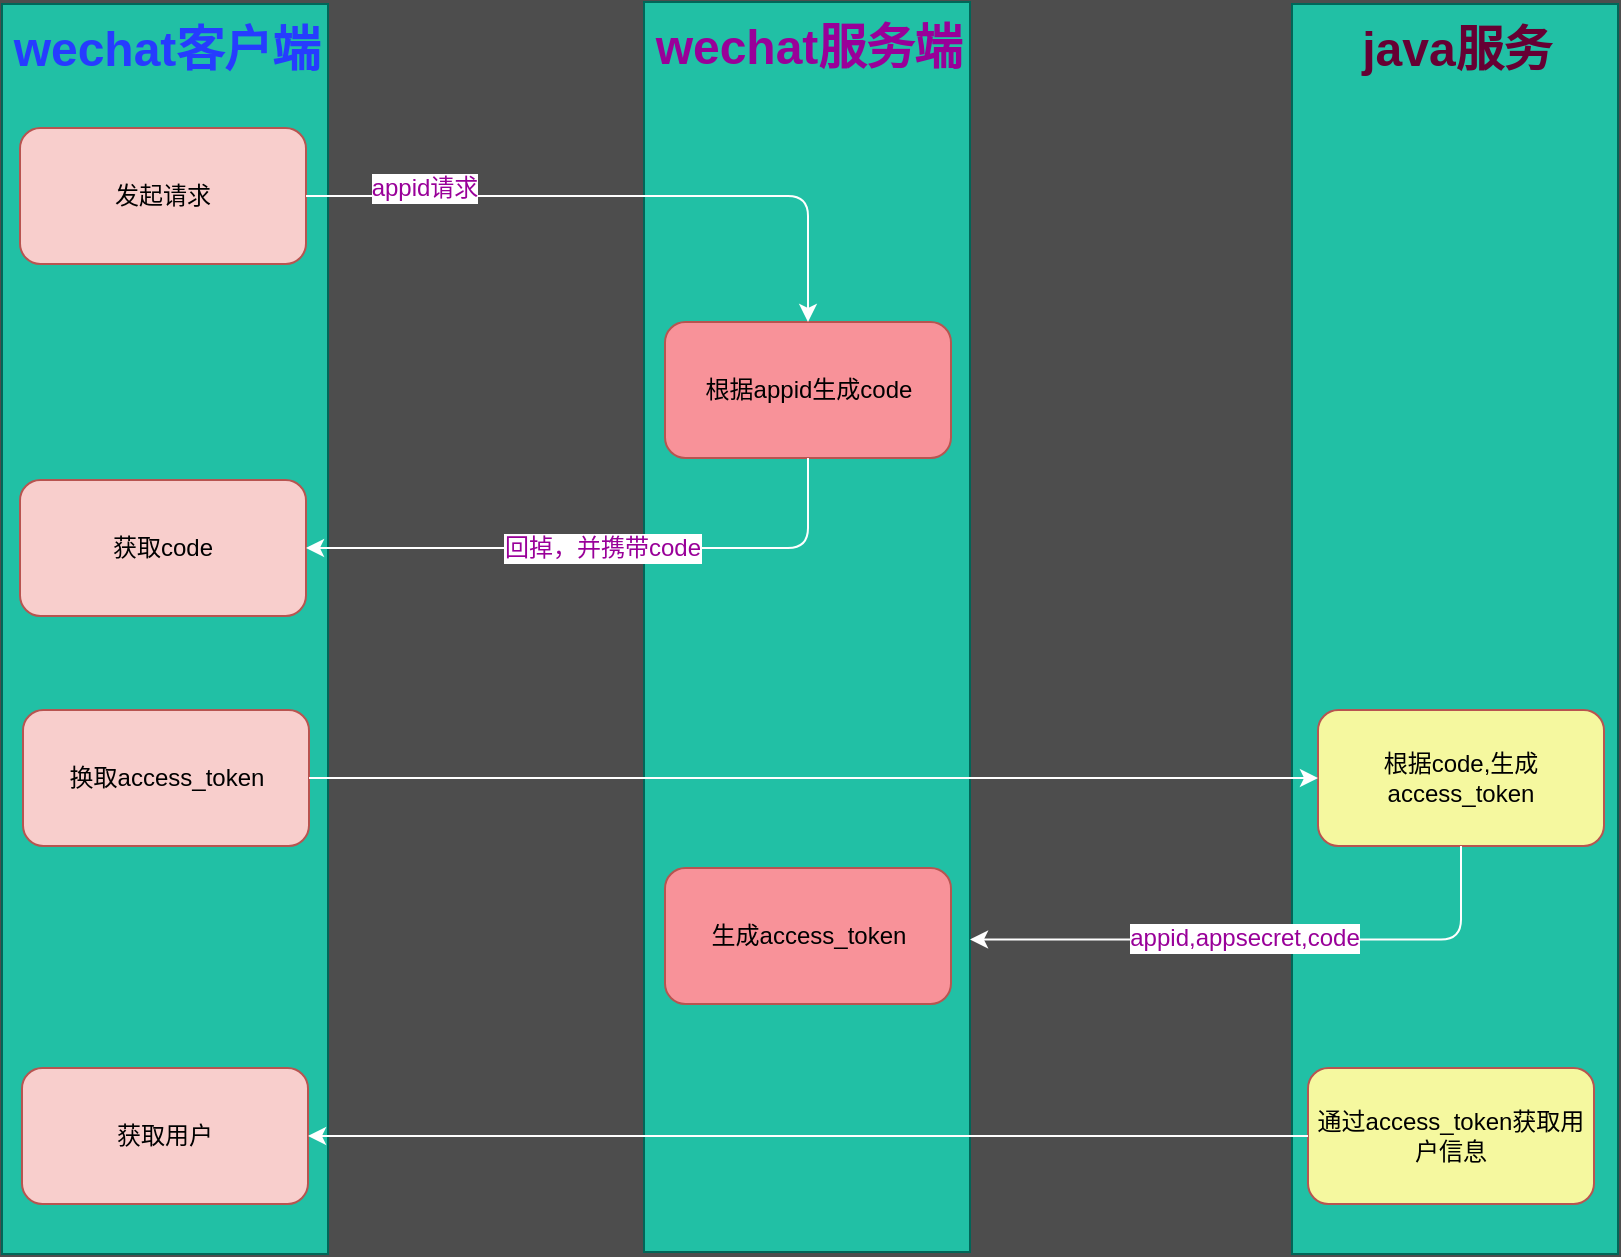 <mxfile version="15.7.3" type="device"><diagram id="AUkQRMYhvfw60jYft5vB" name="第 1 页"><mxGraphModel dx="1018" dy="711" grid="0" gridSize="10" guides="1" tooltips="1" connect="1" arrows="1" fold="1" page="0" pageScale="1" pageWidth="827" pageHeight="1169" background="#4D4D4D" math="0" shadow="0"><root><mxCell id="0"/><mxCell id="1" parent="0"/><mxCell id="yPDrieH9lOVthFivyWxB-7" value="" style="group" vertex="1" connectable="0" parent="1"><mxGeometry y="241" width="163" height="625" as="geometry"/></mxCell><mxCell id="yPDrieH9lOVthFivyWxB-4" value="" style="rounded=0;whiteSpace=wrap;html=1;sketch=0;fontSize=12;fontColor=#5C5C5C;strokeColor=#006658;fillColor=#21C0A5;" vertex="1" parent="yPDrieH9lOVthFivyWxB-7"><mxGeometry width="163" height="625" as="geometry"/></mxCell><mxCell id="yPDrieH9lOVthFivyWxB-5" value="&lt;font color=&quot;#263cff&quot;&gt;wechat客户端&lt;/font&gt;" style="text;strokeColor=none;fillColor=none;html=1;fontSize=24;fontStyle=1;verticalAlign=middle;align=center;rounded=0;sketch=0;fontColor=#5C5C5C;" vertex="1" parent="yPDrieH9lOVthFivyWxB-7"><mxGeometry x="32" y="3" width="100" height="40" as="geometry"/></mxCell><mxCell id="yPDrieH9lOVthFivyWxB-15" value="发起请求" style="rounded=1;whiteSpace=wrap;html=1;sketch=0;fontSize=12;strokeColor=#b85450;fillColor=#f8cecc;" vertex="1" parent="yPDrieH9lOVthFivyWxB-7"><mxGeometry x="9" y="62" width="143" height="68" as="geometry"/></mxCell><mxCell id="yPDrieH9lOVthFivyWxB-22" value="获取code" style="rounded=1;whiteSpace=wrap;html=1;sketch=0;fontSize=12;strokeColor=#b85450;fillColor=#f8cecc;" vertex="1" parent="yPDrieH9lOVthFivyWxB-7"><mxGeometry x="9" y="238" width="143" height="68" as="geometry"/></mxCell><mxCell id="yPDrieH9lOVthFivyWxB-30" value="换取access_token" style="rounded=1;whiteSpace=wrap;html=1;sketch=0;fontSize=12;strokeColor=#b85450;fillColor=#f8cecc;" vertex="1" parent="yPDrieH9lOVthFivyWxB-7"><mxGeometry x="10.5" y="353" width="143" height="68" as="geometry"/></mxCell><mxCell id="yPDrieH9lOVthFivyWxB-36" value="获取用户" style="rounded=1;whiteSpace=wrap;html=1;sketch=0;fontSize=12;strokeColor=#b85450;fillColor=#f8cecc;" vertex="1" parent="yPDrieH9lOVthFivyWxB-7"><mxGeometry x="10" y="532" width="143" height="68" as="geometry"/></mxCell><mxCell id="yPDrieH9lOVthFivyWxB-8" value="" style="group" vertex="1" connectable="0" parent="1"><mxGeometry x="321" y="240" width="163" height="625" as="geometry"/></mxCell><mxCell id="yPDrieH9lOVthFivyWxB-9" value="" style="rounded=0;whiteSpace=wrap;html=1;sketch=0;fontSize=12;fontColor=#5C5C5C;strokeColor=#006658;fillColor=#21C0A5;" vertex="1" parent="yPDrieH9lOVthFivyWxB-8"><mxGeometry width="163" height="625" as="geometry"/></mxCell><mxCell id="yPDrieH9lOVthFivyWxB-10" value="&lt;font color=&quot;#990099&quot;&gt;wechat服务端&lt;/font&gt;" style="text;strokeColor=none;fillColor=none;html=1;fontSize=24;fontStyle=1;verticalAlign=middle;align=center;rounded=0;sketch=0;fontColor=#5C5C5C;" vertex="1" parent="yPDrieH9lOVthFivyWxB-8"><mxGeometry x="32" y="3" width="100" height="40" as="geometry"/></mxCell><mxCell id="yPDrieH9lOVthFivyWxB-16" value="根据appid生成code" style="rounded=1;whiteSpace=wrap;html=1;sketch=0;fontSize=12;strokeColor=#b85450;fillColor=#F89299;" vertex="1" parent="yPDrieH9lOVthFivyWxB-8"><mxGeometry x="10.5" y="160" width="143" height="68" as="geometry"/></mxCell><mxCell id="yPDrieH9lOVthFivyWxB-33" value="生成access_token" style="rounded=1;whiteSpace=wrap;html=1;sketch=0;fontSize=12;strokeColor=#b85450;fillColor=#F89299;" vertex="1" parent="yPDrieH9lOVthFivyWxB-8"><mxGeometry x="10.5" y="433" width="143" height="68" as="geometry"/></mxCell><mxCell id="yPDrieH9lOVthFivyWxB-12" value="" style="group" vertex="1" connectable="0" parent="1"><mxGeometry x="645" y="241" width="163" height="625" as="geometry"/></mxCell><mxCell id="yPDrieH9lOVthFivyWxB-13" value="" style="rounded=0;whiteSpace=wrap;html=1;sketch=0;fontSize=12;fontColor=#5C5C5C;strokeColor=#006658;fillColor=#21C0A5;" vertex="1" parent="yPDrieH9lOVthFivyWxB-12"><mxGeometry width="163" height="625" as="geometry"/></mxCell><mxCell id="yPDrieH9lOVthFivyWxB-14" value="&lt;font color=&quot;#660033&quot;&gt;java服务&lt;/font&gt;" style="text;strokeColor=none;fillColor=none;html=1;fontSize=24;fontStyle=1;verticalAlign=middle;align=center;rounded=0;sketch=0;fontColor=#5C5C5C;" vertex="1" parent="yPDrieH9lOVthFivyWxB-12"><mxGeometry x="32" y="3" width="100" height="40" as="geometry"/></mxCell><mxCell id="yPDrieH9lOVthFivyWxB-31" value="根据code,生成access_token" style="rounded=1;whiteSpace=wrap;html=1;sketch=0;fontSize=12;strokeColor=#b85450;fillColor=#F5F89F;" vertex="1" parent="yPDrieH9lOVthFivyWxB-12"><mxGeometry x="13" y="353" width="143" height="68" as="geometry"/></mxCell><mxCell id="yPDrieH9lOVthFivyWxB-41" value="通过access_token获取用户信息" style="rounded=1;whiteSpace=wrap;html=1;sketch=0;fontSize=12;strokeColor=#b85450;fillColor=#F5F89F;" vertex="1" parent="yPDrieH9lOVthFivyWxB-12"><mxGeometry x="8" y="532" width="143" height="68" as="geometry"/></mxCell><mxCell id="yPDrieH9lOVthFivyWxB-17" style="edgeStyle=orthogonalEdgeStyle;curved=0;rounded=1;sketch=0;orthogonalLoop=1;jettySize=auto;html=1;fontSize=12;fontColor=#990099;strokeColor=#FFFFFF;fillColor=#21C0A5;" edge="1" parent="1" source="yPDrieH9lOVthFivyWxB-15" target="yPDrieH9lOVthFivyWxB-16"><mxGeometry relative="1" as="geometry"/></mxCell><mxCell id="yPDrieH9lOVthFivyWxB-24" value="appid请求" style="edgeLabel;html=1;align=center;verticalAlign=middle;resizable=0;points=[];fontSize=12;fontColor=#990099;" vertex="1" connectable="0" parent="yPDrieH9lOVthFivyWxB-17"><mxGeometry x="-0.624" y="4" relative="1" as="geometry"><mxPoint as="offset"/></mxGeometry></mxCell><mxCell id="yPDrieH9lOVthFivyWxB-23" value="回掉，并携带code" style="edgeStyle=orthogonalEdgeStyle;curved=0;rounded=1;sketch=0;orthogonalLoop=1;jettySize=auto;html=1;entryX=1;entryY=0.5;entryDx=0;entryDy=0;fontSize=12;fontColor=#990099;strokeColor=#FFFFFF;fillColor=#21C0A5;" edge="1" parent="1" source="yPDrieH9lOVthFivyWxB-16" target="yPDrieH9lOVthFivyWxB-22"><mxGeometry relative="1" as="geometry"><Array as="points"><mxPoint x="403" y="513"/></Array></mxGeometry></mxCell><mxCell id="yPDrieH9lOVthFivyWxB-32" style="edgeStyle=orthogonalEdgeStyle;curved=0;rounded=1;sketch=0;orthogonalLoop=1;jettySize=auto;html=1;fontSize=12;fontColor=#990099;strokeColor=#FFFFFF;fillColor=#21C0A5;" edge="1" parent="1" source="yPDrieH9lOVthFivyWxB-30" target="yPDrieH9lOVthFivyWxB-31"><mxGeometry relative="1" as="geometry"/></mxCell><mxCell id="yPDrieH9lOVthFivyWxB-34" style="edgeStyle=orthogonalEdgeStyle;curved=0;rounded=1;sketch=0;orthogonalLoop=1;jettySize=auto;html=1;entryX=1;entryY=0.75;entryDx=0;entryDy=0;fontSize=12;fontColor=#990099;strokeColor=#FFFFFF;fillColor=#21C0A5;" edge="1" parent="1" source="yPDrieH9lOVthFivyWxB-31" target="yPDrieH9lOVthFivyWxB-9"><mxGeometry relative="1" as="geometry"><Array as="points"><mxPoint x="730" y="709"/></Array></mxGeometry></mxCell><mxCell id="yPDrieH9lOVthFivyWxB-35" value="appid,appsecret,code" style="edgeLabel;html=1;align=center;verticalAlign=middle;resizable=0;points=[];fontSize=12;fontColor=#990099;" vertex="1" connectable="0" parent="yPDrieH9lOVthFivyWxB-34"><mxGeometry x="0.063" y="-1" relative="1" as="geometry"><mxPoint as="offset"/></mxGeometry></mxCell><mxCell id="yPDrieH9lOVthFivyWxB-42" style="edgeStyle=orthogonalEdgeStyle;curved=0;rounded=1;sketch=0;orthogonalLoop=1;jettySize=auto;html=1;fontSize=12;fontColor=#990099;strokeColor=#FFFFFF;fillColor=#21C0A5;" edge="1" parent="1" source="yPDrieH9lOVthFivyWxB-41" target="yPDrieH9lOVthFivyWxB-36"><mxGeometry relative="1" as="geometry"/></mxCell></root></mxGraphModel></diagram></mxfile>
